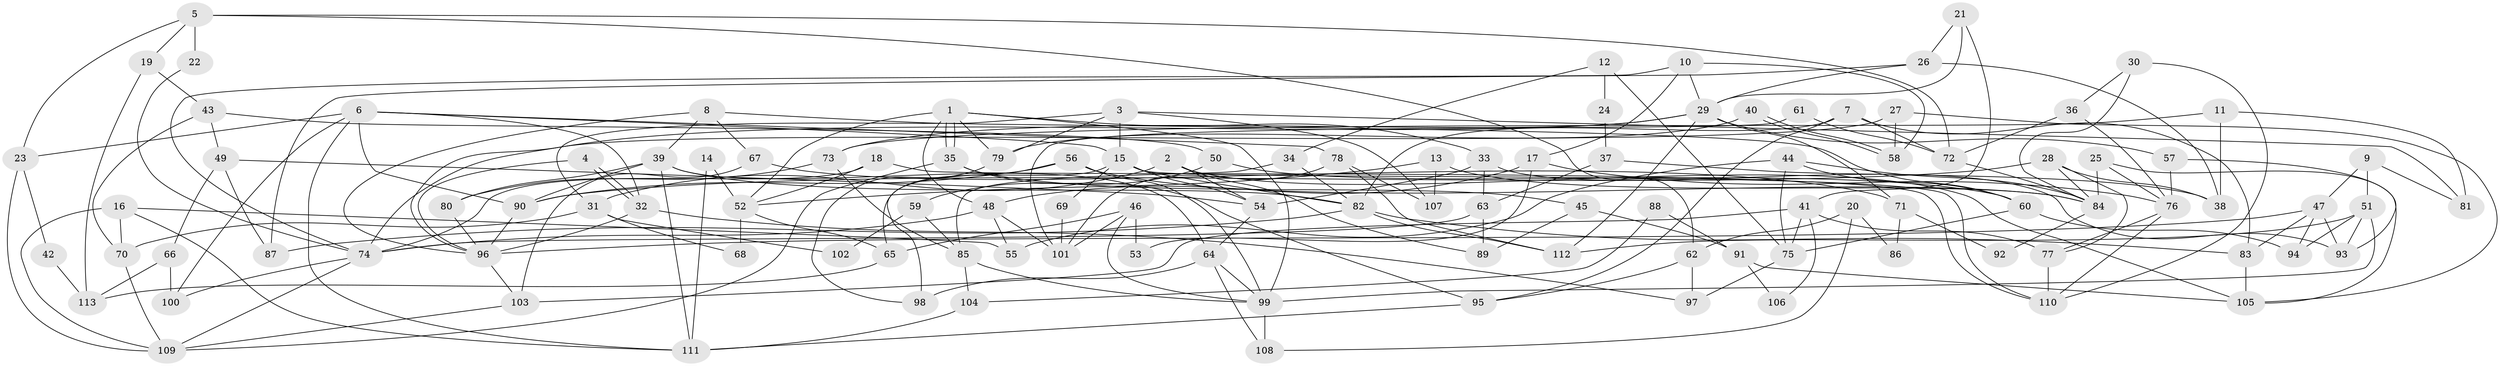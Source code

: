 // coarse degree distribution, {2: 0.05714285714285714, 7: 0.2, 3: 0.05714285714285714, 10: 0.11428571428571428, 4: 0.14285714285714285, 11: 0.08571428571428572, 5: 0.11428571428571428, 6: 0.08571428571428572, 12: 0.02857142857142857, 8: 0.11428571428571428}
// Generated by graph-tools (version 1.1) at 2025/37/03/04/25 23:37:07]
// undirected, 113 vertices, 226 edges
graph export_dot {
  node [color=gray90,style=filled];
  1;
  2;
  3;
  4;
  5;
  6;
  7;
  8;
  9;
  10;
  11;
  12;
  13;
  14;
  15;
  16;
  17;
  18;
  19;
  20;
  21;
  22;
  23;
  24;
  25;
  26;
  27;
  28;
  29;
  30;
  31;
  32;
  33;
  34;
  35;
  36;
  37;
  38;
  39;
  40;
  41;
  42;
  43;
  44;
  45;
  46;
  47;
  48;
  49;
  50;
  51;
  52;
  53;
  54;
  55;
  56;
  57;
  58;
  59;
  60;
  61;
  62;
  63;
  64;
  65;
  66;
  67;
  68;
  69;
  70;
  71;
  72;
  73;
  74;
  75;
  76;
  77;
  78;
  79;
  80;
  81;
  82;
  83;
  84;
  85;
  86;
  87;
  88;
  89;
  90;
  91;
  92;
  93;
  94;
  95;
  96;
  97;
  98;
  99;
  100;
  101;
  102;
  103;
  104;
  105;
  106;
  107;
  108;
  109;
  110;
  111;
  112;
  113;
  1 -- 48;
  1 -- 35;
  1 -- 35;
  1 -- 33;
  1 -- 52;
  1 -- 79;
  1 -- 99;
  2 -- 105;
  2 -- 54;
  2 -- 31;
  2 -- 89;
  3 -- 107;
  3 -- 15;
  3 -- 31;
  3 -- 79;
  3 -- 81;
  4 -- 96;
  4 -- 32;
  4 -- 32;
  5 -- 23;
  5 -- 62;
  5 -- 19;
  5 -- 22;
  5 -- 72;
  6 -- 15;
  6 -- 100;
  6 -- 23;
  6 -- 32;
  6 -- 78;
  6 -- 90;
  6 -- 111;
  7 -- 83;
  7 -- 72;
  7 -- 82;
  7 -- 95;
  8 -- 96;
  8 -- 39;
  8 -- 60;
  8 -- 67;
  9 -- 51;
  9 -- 47;
  9 -- 81;
  10 -- 58;
  10 -- 29;
  10 -- 17;
  10 -- 74;
  11 -- 81;
  11 -- 73;
  11 -- 38;
  12 -- 75;
  12 -- 34;
  12 -- 24;
  13 -- 52;
  13 -- 84;
  13 -- 107;
  14 -- 111;
  14 -- 52;
  15 -- 54;
  15 -- 110;
  15 -- 65;
  15 -- 69;
  15 -- 82;
  16 -- 70;
  16 -- 111;
  16 -- 55;
  16 -- 109;
  17 -- 48;
  17 -- 53;
  17 -- 76;
  18 -- 74;
  18 -- 110;
  18 -- 52;
  19 -- 43;
  19 -- 113;
  20 -- 108;
  20 -- 62;
  20 -- 86;
  21 -- 29;
  21 -- 26;
  21 -- 41;
  22 -- 74;
  23 -- 109;
  23 -- 42;
  24 -- 37;
  25 -- 84;
  25 -- 76;
  25 -- 105;
  26 -- 38;
  26 -- 29;
  26 -- 87;
  27 -- 105;
  27 -- 74;
  27 -- 58;
  28 -- 77;
  28 -- 90;
  28 -- 38;
  28 -- 84;
  29 -- 96;
  29 -- 57;
  29 -- 71;
  29 -- 73;
  29 -- 112;
  30 -- 36;
  30 -- 84;
  30 -- 110;
  31 -- 68;
  31 -- 70;
  31 -- 102;
  32 -- 96;
  32 -- 97;
  33 -- 93;
  33 -- 54;
  33 -- 63;
  34 -- 85;
  34 -- 82;
  35 -- 95;
  35 -- 45;
  35 -- 109;
  36 -- 72;
  36 -- 76;
  37 -- 63;
  37 -- 38;
  39 -- 82;
  39 -- 90;
  39 -- 64;
  39 -- 80;
  39 -- 111;
  40 -- 58;
  40 -- 58;
  40 -- 79;
  41 -- 103;
  41 -- 75;
  41 -- 77;
  41 -- 106;
  42 -- 113;
  43 -- 49;
  43 -- 70;
  43 -- 50;
  44 -- 55;
  44 -- 60;
  44 -- 75;
  44 -- 84;
  45 -- 89;
  45 -- 91;
  46 -- 65;
  46 -- 99;
  46 -- 53;
  46 -- 101;
  47 -- 96;
  47 -- 94;
  47 -- 83;
  47 -- 93;
  48 -- 74;
  48 -- 101;
  48 -- 55;
  49 -- 87;
  49 -- 54;
  49 -- 66;
  50 -- 60;
  50 -- 59;
  51 -- 99;
  51 -- 112;
  51 -- 93;
  51 -- 94;
  52 -- 65;
  52 -- 68;
  54 -- 64;
  56 -- 84;
  56 -- 99;
  56 -- 90;
  56 -- 98;
  57 -- 76;
  57 -- 93;
  59 -- 85;
  59 -- 102;
  60 -- 75;
  60 -- 94;
  61 -- 101;
  61 -- 72;
  62 -- 97;
  62 -- 95;
  63 -- 74;
  63 -- 89;
  64 -- 98;
  64 -- 99;
  64 -- 108;
  65 -- 113;
  66 -- 113;
  66 -- 100;
  67 -- 103;
  67 -- 71;
  69 -- 101;
  70 -- 109;
  71 -- 86;
  71 -- 92;
  72 -- 84;
  73 -- 80;
  73 -- 85;
  74 -- 109;
  74 -- 100;
  75 -- 97;
  76 -- 77;
  76 -- 110;
  77 -- 110;
  78 -- 112;
  78 -- 101;
  78 -- 107;
  79 -- 98;
  80 -- 96;
  82 -- 83;
  82 -- 87;
  82 -- 112;
  83 -- 105;
  84 -- 92;
  85 -- 99;
  85 -- 104;
  88 -- 104;
  88 -- 91;
  90 -- 96;
  91 -- 105;
  91 -- 106;
  95 -- 111;
  96 -- 103;
  99 -- 108;
  103 -- 109;
  104 -- 111;
}
